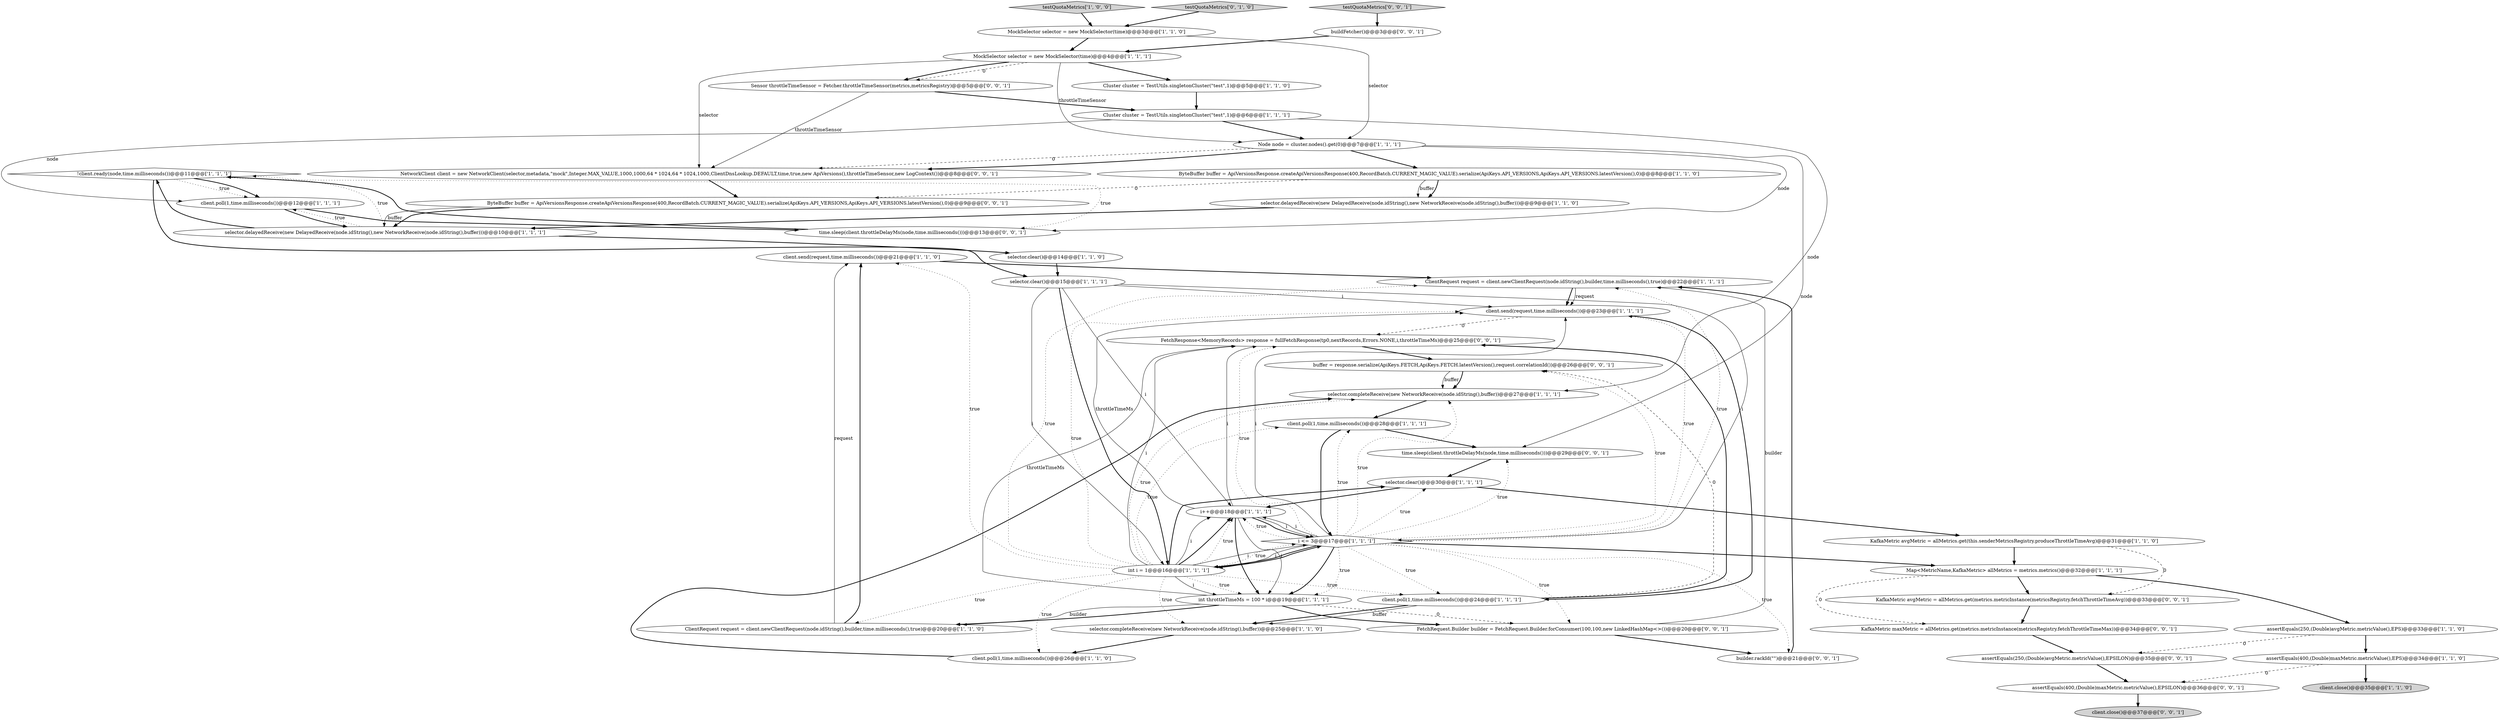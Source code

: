 digraph {
2 [style = filled, label = "client.send(request,time.milliseconds())@@@21@@@['1', '1', '0']", fillcolor = white, shape = ellipse image = "AAA0AAABBB1BBB"];
1 [style = filled, label = "!client.ready(node,time.milliseconds())@@@11@@@['1', '1', '1']", fillcolor = white, shape = diamond image = "AAA0AAABBB1BBB"];
41 [style = filled, label = "FetchRequest.Builder builder = FetchRequest.Builder.forConsumer(100,100,new LinkedHashMap<>())@@@20@@@['0', '0', '1']", fillcolor = white, shape = ellipse image = "AAA0AAABBB3BBB"];
12 [style = filled, label = "MockSelector selector = new MockSelector(time)@@@3@@@['1', '1', '0']", fillcolor = white, shape = ellipse image = "AAA0AAABBB1BBB"];
3 [style = filled, label = "client.send(request,time.milliseconds())@@@23@@@['1', '1', '1']", fillcolor = white, shape = ellipse image = "AAA0AAABBB1BBB"];
20 [style = filled, label = "i++@@@18@@@['1', '1', '1']", fillcolor = white, shape = ellipse image = "AAA0AAABBB1BBB"];
29 [style = filled, label = "selector.clear()@@@15@@@['1', '1', '1']", fillcolor = white, shape = ellipse image = "AAA0AAABBB1BBB"];
34 [style = filled, label = "builder.rackId(\"\")@@@21@@@['0', '0', '1']", fillcolor = white, shape = ellipse image = "AAA0AAABBB3BBB"];
35 [style = filled, label = "KafkaMetric maxMetric = allMetrics.get(metrics.metricInstance(metricsRegistry.fetchThrottleTimeMax))@@@34@@@['0', '0', '1']", fillcolor = white, shape = ellipse image = "AAA0AAABBB3BBB"];
6 [style = filled, label = "selector.delayedReceive(new DelayedReceive(node.idString(),new NetworkReceive(node.idString(),buffer)))@@@10@@@['1', '1', '1']", fillcolor = white, shape = ellipse image = "AAA0AAABBB1BBB"];
7 [style = filled, label = "client.poll(1,time.milliseconds())@@@12@@@['1', '1', '1']", fillcolor = white, shape = ellipse image = "AAA0AAABBB1BBB"];
4 [style = filled, label = "assertEquals(250,(Double)avgMetric.metricValue(),EPS)@@@33@@@['1', '1', '0']", fillcolor = white, shape = ellipse image = "AAA0AAABBB1BBB"];
15 [style = filled, label = "selector.completeReceive(new NetworkReceive(node.idString(),buffer))@@@27@@@['1', '1', '1']", fillcolor = white, shape = ellipse image = "AAA0AAABBB1BBB"];
36 [style = filled, label = "testQuotaMetrics['0', '0', '1']", fillcolor = lightgray, shape = diamond image = "AAA0AAABBB3BBB"];
32 [style = filled, label = "testQuotaMetrics['0', '1', '0']", fillcolor = lightgray, shape = diamond image = "AAA0AAABBB2BBB"];
37 [style = filled, label = "buffer = response.serialize(ApiKeys.FETCH,ApiKeys.FETCH.latestVersion(),request.correlationId())@@@26@@@['0', '0', '1']", fillcolor = white, shape = ellipse image = "AAA0AAABBB3BBB"];
48 [style = filled, label = "assertEquals(400,(Double)maxMetric.metricValue(),EPSILON)@@@36@@@['0', '0', '1']", fillcolor = white, shape = ellipse image = "AAA0AAABBB3BBB"];
27 [style = filled, label = "client.poll(1,time.milliseconds())@@@28@@@['1', '1', '1']", fillcolor = white, shape = ellipse image = "AAA0AAABBB1BBB"];
16 [style = filled, label = "Cluster cluster = TestUtils.singletonCluster(\"test\",1)@@@6@@@['1', '1', '1']", fillcolor = white, shape = ellipse image = "AAA0AAABBB1BBB"];
38 [style = filled, label = "ByteBuffer buffer = ApiVersionsResponse.createApiVersionsResponse(400,RecordBatch.CURRENT_MAGIC_VALUE).serialize(ApiKeys.API_VERSIONS,ApiKeys.API_VERSIONS.latestVersion(),0)@@@9@@@['0', '0', '1']", fillcolor = white, shape = ellipse image = "AAA0AAABBB3BBB"];
40 [style = filled, label = "FetchResponse<MemoryRecords> response = fullFetchResponse(tp0,nextRecords,Errors.NONE,i,throttleTimeMs)@@@25@@@['0', '0', '1']", fillcolor = white, shape = ellipse image = "AAA0AAABBB3BBB"];
46 [style = filled, label = "buildFetcher()@@@3@@@['0', '0', '1']", fillcolor = white, shape = ellipse image = "AAA0AAABBB3BBB"];
45 [style = filled, label = "time.sleep(client.throttleDelayMs(node,time.milliseconds()))@@@29@@@['0', '0', '1']", fillcolor = white, shape = ellipse image = "AAA0AAABBB3BBB"];
5 [style = filled, label = "Node node = cluster.nodes().get(0)@@@7@@@['1', '1', '1']", fillcolor = white, shape = ellipse image = "AAA0AAABBB1BBB"];
23 [style = filled, label = "int throttleTimeMs = 100 * i@@@19@@@['1', '1', '1']", fillcolor = white, shape = ellipse image = "AAA0AAABBB1BBB"];
25 [style = filled, label = "int i = 1@@@16@@@['1', '1', '1']", fillcolor = white, shape = ellipse image = "AAA0AAABBB1BBB"];
11 [style = filled, label = "selector.delayedReceive(new DelayedReceive(node.idString(),new NetworkReceive(node.idString(),buffer)))@@@9@@@['1', '1', '0']", fillcolor = white, shape = ellipse image = "AAA0AAABBB1BBB"];
8 [style = filled, label = "client.poll(1,time.milliseconds())@@@26@@@['1', '1', '0']", fillcolor = white, shape = ellipse image = "AAA0AAABBB1BBB"];
43 [style = filled, label = "Sensor throttleTimeSensor = Fetcher.throttleTimeSensor(metrics,metricsRegistry)@@@5@@@['0', '0', '1']", fillcolor = white, shape = ellipse image = "AAA0AAABBB3BBB"];
17 [style = filled, label = "client.close()@@@35@@@['1', '1', '0']", fillcolor = lightgray, shape = ellipse image = "AAA0AAABBB1BBB"];
28 [style = filled, label = "KafkaMetric avgMetric = allMetrics.get(this.senderMetricsRegistry.produceThrottleTimeAvg)@@@31@@@['1', '1', '0']", fillcolor = white, shape = ellipse image = "AAA0AAABBB1BBB"];
31 [style = filled, label = "Map<MetricName,KafkaMetric> allMetrics = metrics.metrics()@@@32@@@['1', '1', '1']", fillcolor = white, shape = ellipse image = "AAA0AAABBB1BBB"];
42 [style = filled, label = "assertEquals(250,(Double)avgMetric.metricValue(),EPSILON)@@@35@@@['0', '0', '1']", fillcolor = white, shape = ellipse image = "AAA0AAABBB3BBB"];
21 [style = filled, label = "client.poll(1,time.milliseconds())@@@24@@@['1', '1', '1']", fillcolor = white, shape = ellipse image = "AAA0AAABBB1BBB"];
9 [style = filled, label = "selector.clear()@@@30@@@['1', '1', '1']", fillcolor = white, shape = ellipse image = "AAA0AAABBB1BBB"];
39 [style = filled, label = "time.sleep(client.throttleDelayMs(node,time.milliseconds()))@@@13@@@['0', '0', '1']", fillcolor = white, shape = ellipse image = "AAA0AAABBB3BBB"];
24 [style = filled, label = "assertEquals(400,(Double)maxMetric.metricValue(),EPS)@@@34@@@['1', '1', '0']", fillcolor = white, shape = ellipse image = "AAA0AAABBB1BBB"];
26 [style = filled, label = "selector.completeReceive(new NetworkReceive(node.idString(),buffer))@@@25@@@['1', '1', '0']", fillcolor = white, shape = ellipse image = "AAA0AAABBB1BBB"];
18 [style = filled, label = "Cluster cluster = TestUtils.singletonCluster(\"test\",1)@@@5@@@['1', '1', '0']", fillcolor = white, shape = ellipse image = "AAA0AAABBB1BBB"];
47 [style = filled, label = "KafkaMetric avgMetric = allMetrics.get(metrics.metricInstance(metricsRegistry.fetchThrottleTimeAvg))@@@33@@@['0', '0', '1']", fillcolor = white, shape = ellipse image = "AAA0AAABBB3BBB"];
22 [style = filled, label = "testQuotaMetrics['1', '0', '0']", fillcolor = lightgray, shape = diamond image = "AAA0AAABBB1BBB"];
0 [style = filled, label = "ClientRequest request = client.newClientRequest(node.idString(),builder,time.milliseconds(),true)@@@22@@@['1', '1', '1']", fillcolor = white, shape = ellipse image = "AAA0AAABBB1BBB"];
33 [style = filled, label = "NetworkClient client = new NetworkClient(selector,metadata,\"mock\",Integer.MAX_VALUE,1000,1000,64 * 1024,64 * 1024,1000,ClientDnsLookup.DEFAULT,time,true,new ApiVersions(),throttleTimeSensor,new LogContext())@@@8@@@['0', '0', '1']", fillcolor = white, shape = ellipse image = "AAA0AAABBB3BBB"];
14 [style = filled, label = "MockSelector selector = new MockSelector(time)@@@4@@@['1', '1', '1']", fillcolor = white, shape = ellipse image = "AAA0AAABBB1BBB"];
19 [style = filled, label = "selector.clear()@@@14@@@['1', '1', '0']", fillcolor = white, shape = ellipse image = "AAA0AAABBB1BBB"];
30 [style = filled, label = "ByteBuffer buffer = ApiVersionsResponse.createApiVersionsResponse(400,RecordBatch.CURRENT_MAGIC_VALUE).serialize(ApiKeys.API_VERSIONS,ApiKeys.API_VERSIONS.latestVersion(),0)@@@8@@@['1', '1', '0']", fillcolor = white, shape = ellipse image = "AAA0AAABBB1BBB"];
44 [style = filled, label = "client.close()@@@37@@@['0', '0', '1']", fillcolor = lightgray, shape = ellipse image = "AAA0AAABBB3BBB"];
10 [style = filled, label = "ClientRequest request = client.newClientRequest(node.idString(),builder,time.milliseconds(),true)@@@20@@@['1', '1', '0']", fillcolor = white, shape = ellipse image = "AAA0AAABBB1BBB"];
13 [style = filled, label = "i <= 3@@@17@@@['1', '1', '1']", fillcolor = white, shape = diamond image = "AAA0AAABBB1BBB"];
38->6 [style = solid, label="buffer"];
20->23 [style = bold, label=""];
38->6 [style = bold, label=""];
13->37 [style = dotted, label="true"];
23->10 [style = bold, label=""];
5->45 [style = solid, label="node"];
13->25 [style = bold, label=""];
35->42 [style = bold, label=""];
7->6 [style = bold, label=""];
25->21 [style = dotted, label="true"];
25->13 [style = solid, label="i"];
25->26 [style = dotted, label="true"];
6->19 [style = bold, label=""];
14->43 [style = dashed, label="0"];
4->24 [style = bold, label=""];
19->29 [style = bold, label=""];
25->13 [style = dotted, label="true"];
21->26 [style = bold, label=""];
36->46 [style = bold, label=""];
25->0 [style = dotted, label="true"];
25->13 [style = bold, label=""];
13->0 [style = dotted, label="true"];
4->42 [style = dashed, label="0"];
16->5 [style = bold, label=""];
5->33 [style = bold, label=""];
41->34 [style = bold, label=""];
9->28 [style = bold, label=""];
12->5 [style = solid, label="selector"];
24->48 [style = dashed, label="0"];
25->23 [style = solid, label="i"];
20->23 [style = solid, label="i"];
14->43 [style = bold, label=""];
12->14 [style = bold, label=""];
13->3 [style = solid, label="i"];
9->20 [style = bold, label=""];
25->20 [style = dotted, label="true"];
1->7 [style = dotted, label="true"];
1->29 [style = bold, label=""];
13->31 [style = bold, label=""];
48->44 [style = bold, label=""];
11->6 [style = bold, label=""];
21->26 [style = solid, label="buffer"];
25->10 [style = dotted, label="true"];
3->40 [style = dashed, label="0"];
43->16 [style = bold, label=""];
25->27 [style = dotted, label="true"];
10->2 [style = solid, label="request"];
20->3 [style = solid, label="throttleTimeMs"];
28->47 [style = dashed, label="0"];
7->39 [style = bold, label=""];
13->3 [style = dotted, label="true"];
30->38 [style = dashed, label="0"];
25->9 [style = bold, label=""];
13->27 [style = dotted, label="true"];
13->15 [style = dotted, label="true"];
41->0 [style = solid, label="builder"];
29->13 [style = solid, label="i"];
27->45 [style = bold, label=""];
23->10 [style = solid, label="builder"];
25->3 [style = dotted, label="true"];
5->39 [style = solid, label="node"];
13->41 [style = dotted, label="true"];
21->40 [style = bold, label=""];
14->5 [style = solid, label="throttleTimeSensor"];
26->8 [style = bold, label=""];
16->7 [style = solid, label="node"];
29->25 [style = solid, label="i"];
6->7 [style = dotted, label="true"];
21->37 [style = dashed, label="0"];
13->23 [style = bold, label=""];
3->21 [style = bold, label=""];
31->47 [style = bold, label=""];
24->17 [style = bold, label=""];
25->40 [style = solid, label="i"];
6->1 [style = dotted, label="true"];
43->33 [style = solid, label="throttleTimeSensor"];
0->3 [style = bold, label=""];
13->9 [style = dotted, label="true"];
23->40 [style = solid, label="throttleTimeMs"];
47->35 [style = bold, label=""];
29->25 [style = bold, label=""];
13->23 [style = dotted, label="true"];
31->4 [style = bold, label=""];
23->41 [style = dashed, label="0"];
20->13 [style = bold, label=""];
37->15 [style = solid, label="buffer"];
30->11 [style = solid, label="buffer"];
46->14 [style = bold, label=""];
25->20 [style = solid, label="i"];
18->16 [style = bold, label=""];
29->3 [style = solid, label="i"];
33->38 [style = bold, label=""];
14->33 [style = solid, label="selector"];
2->0 [style = bold, label=""];
23->41 [style = bold, label=""];
37->15 [style = bold, label=""];
1->7 [style = bold, label=""];
22->12 [style = bold, label=""];
5->33 [style = dashed, label="0"];
6->1 [style = bold, label=""];
13->40 [style = dotted, label="true"];
31->35 [style = dashed, label="0"];
28->31 [style = bold, label=""];
20->40 [style = solid, label="i"];
13->21 [style = dotted, label="true"];
32->12 [style = bold, label=""];
10->2 [style = bold, label=""];
13->25 [style = solid, label="i"];
13->45 [style = dotted, label="true"];
14->18 [style = bold, label=""];
27->13 [style = bold, label=""];
25->8 [style = dotted, label="true"];
25->20 [style = bold, label=""];
45->9 [style = bold, label=""];
30->11 [style = bold, label=""];
25->15 [style = dotted, label="true"];
20->13 [style = solid, label="i"];
39->1 [style = bold, label=""];
34->0 [style = bold, label=""];
42->48 [style = bold, label=""];
15->27 [style = bold, label=""];
13->20 [style = solid, label="i"];
5->30 [style = bold, label=""];
13->20 [style = dotted, label="true"];
40->37 [style = bold, label=""];
13->34 [style = dotted, label="true"];
1->39 [style = dotted, label="true"];
0->3 [style = solid, label="request"];
16->15 [style = solid, label="node"];
29->20 [style = solid, label="i"];
25->2 [style = dotted, label="true"];
25->23 [style = dotted, label="true"];
8->15 [style = bold, label=""];
}
